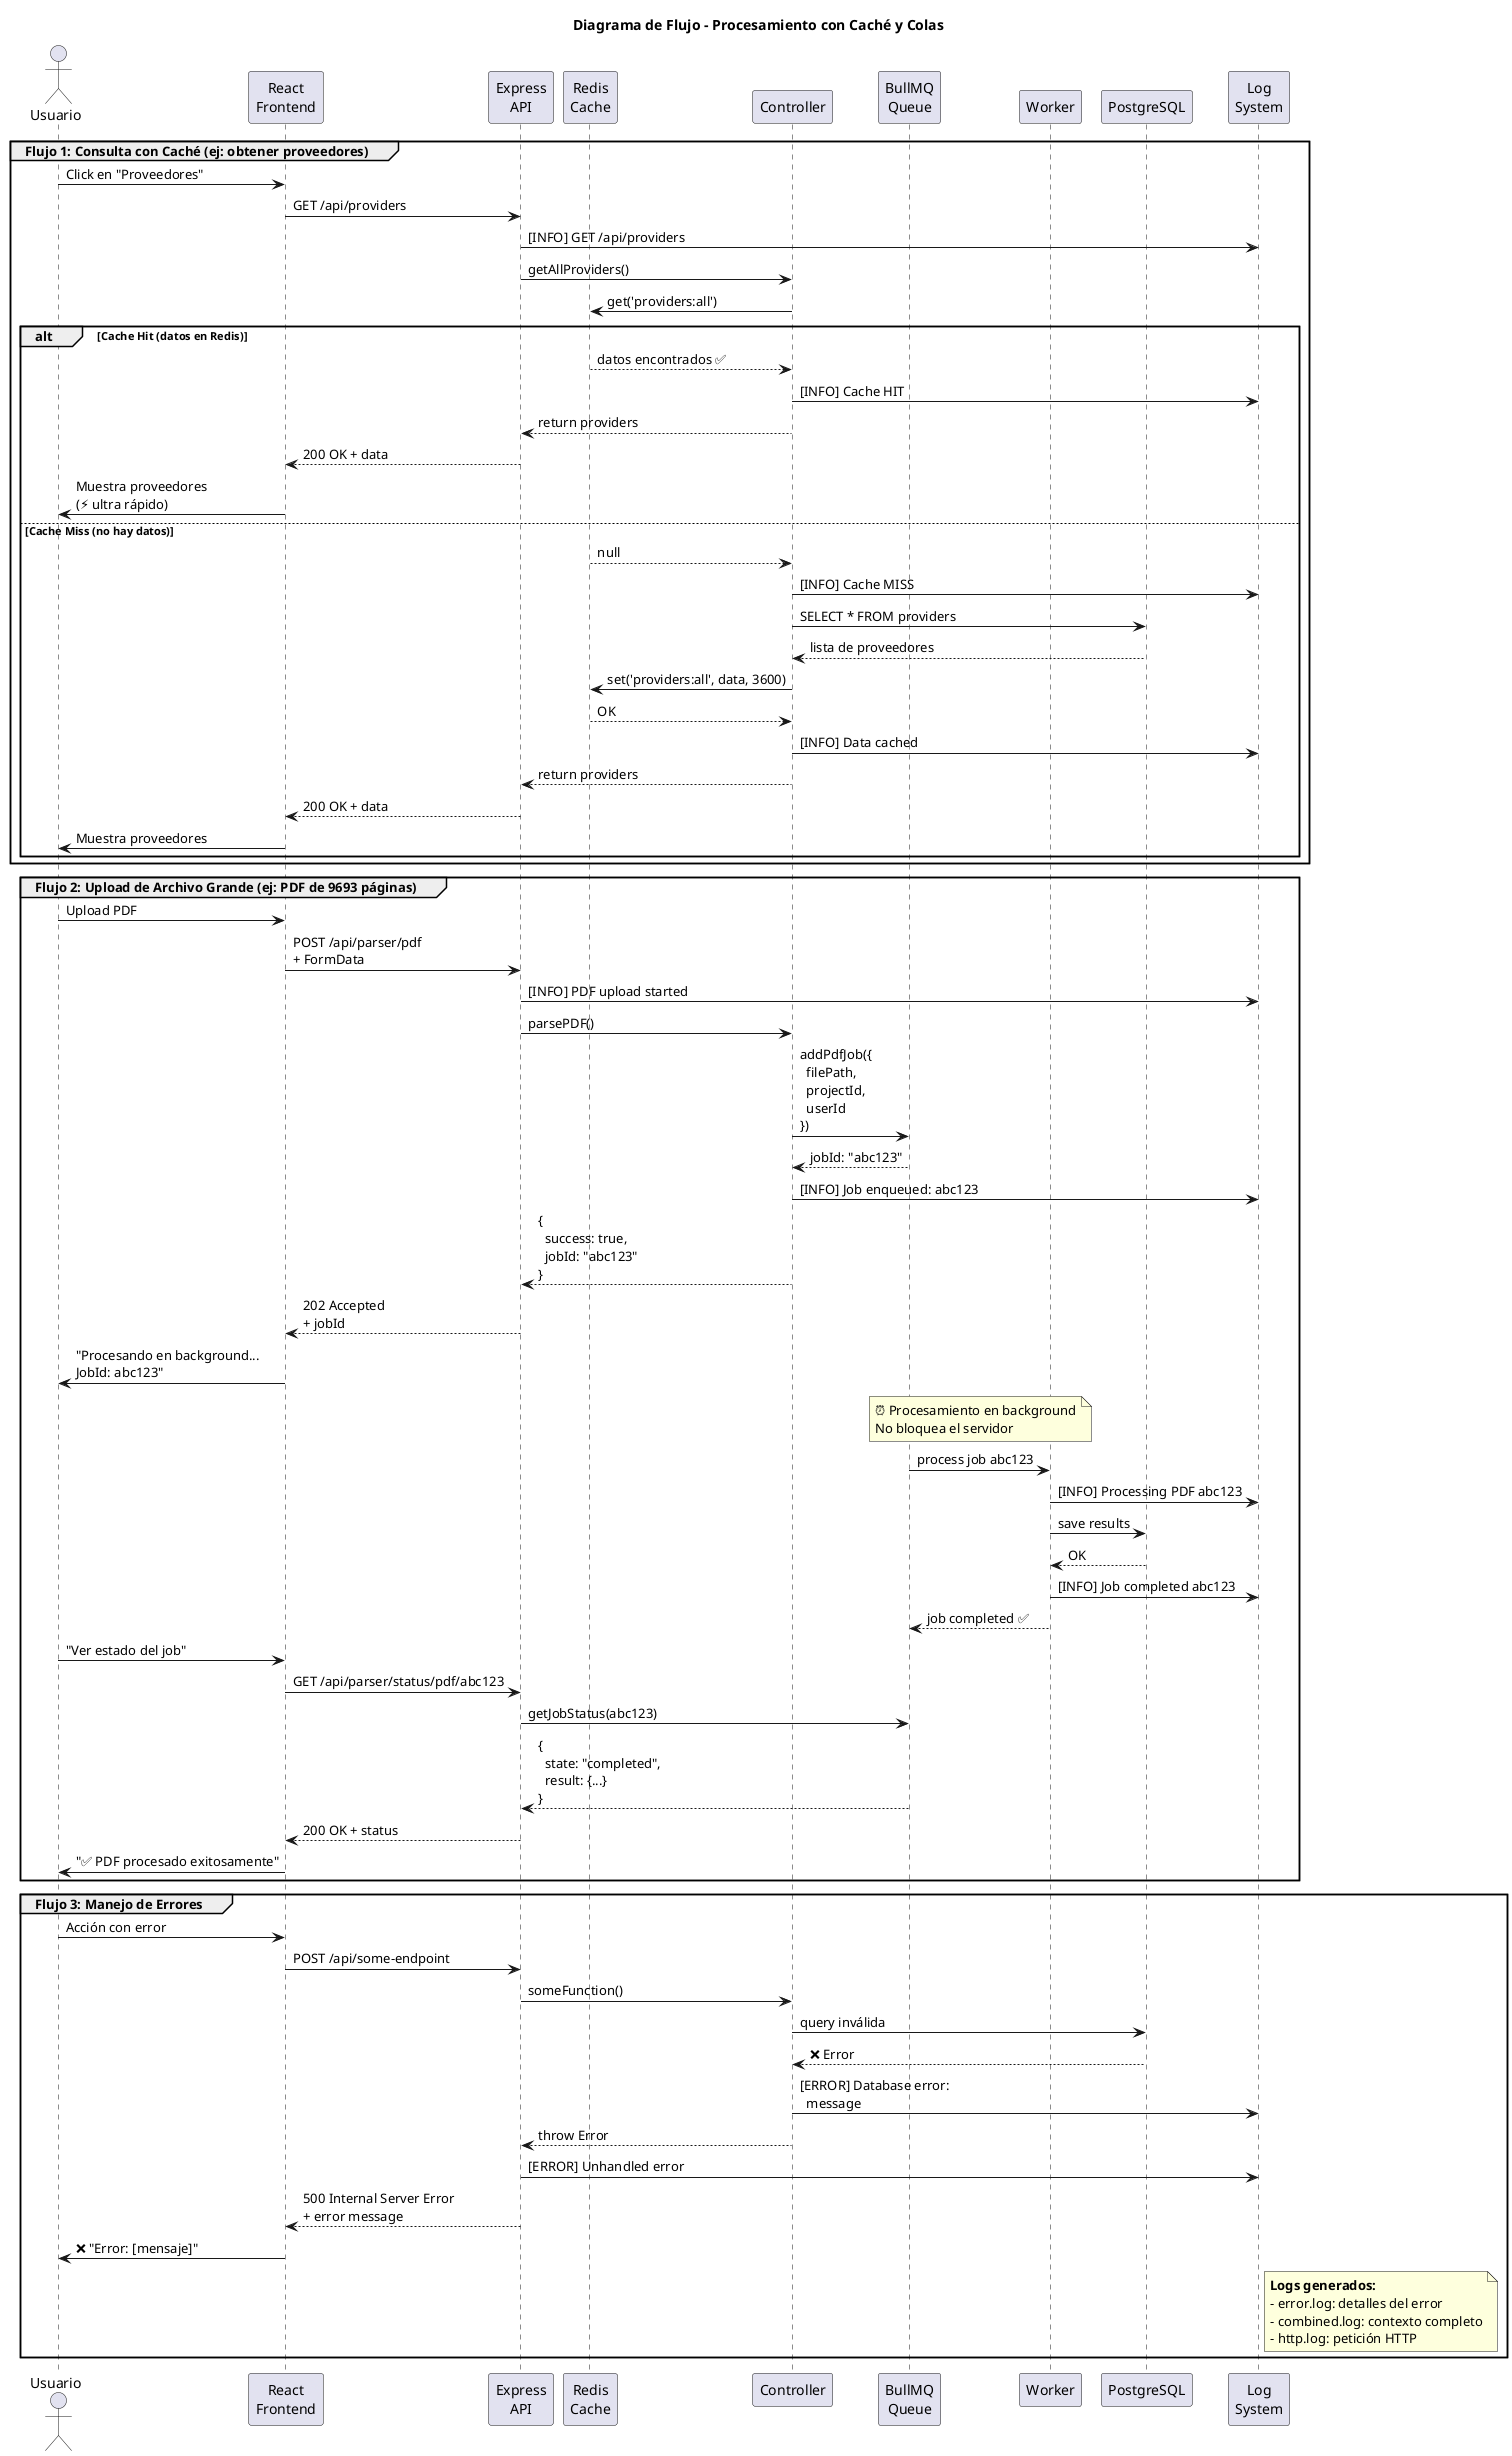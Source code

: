 @startuml
title Diagrama de Flujo - Procesamiento con Caché y Colas

actor Usuario
participant "React\nFrontend" as FE
participant "Express\nAPI" as API
participant "Redis\nCache" as Cache
participant "Controller" as Ctrl
participant "BullMQ\nQueue" as Queue
participant "Worker" as Work
participant "PostgreSQL" as DB
participant "Log\nSystem" as Log

' ==================== FLUJO 1: CONSULTA CON CACHÉ ====================
group Flujo 1: Consulta con Caché (ej: obtener proveedores)
  Usuario -> FE: Click en "Proveedores"
  FE -> API: GET /api/providers
  API -> Log: [INFO] GET /api/providers
  API -> Ctrl: getAllProviders()
  
  Ctrl -> Cache: get('providers:all')
  alt Cache Hit (datos en Redis)
    Cache --> Ctrl: datos encontrados ✅
    Ctrl -> Log: [INFO] Cache HIT
    Ctrl --> API: return providers
    API --> FE: 200 OK + data
    FE -> Usuario: Muestra proveedores\n(⚡ ultra rápido)
  else Cache Miss (no hay datos)
    Cache --> Ctrl: null
    Ctrl -> Log: [INFO] Cache MISS
    Ctrl -> DB: SELECT * FROM providers
    DB --> Ctrl: lista de proveedores
    Ctrl -> Cache: set('providers:all', data, 3600)
    Cache --> Ctrl: OK
    Ctrl -> Log: [INFO] Data cached
    Ctrl --> API: return providers
    API --> FE: 200 OK + data
    FE -> Usuario: Muestra proveedores
  end
end

' ==================== FLUJO 2: PROCESAMIENTO ASÍNCRONO ====================
group Flujo 2: Upload de Archivo Grande (ej: PDF de 9693 páginas)
  Usuario -> FE: Upload PDF
  FE -> API: POST /api/parser/pdf\n+ FormData
  API -> Log: [INFO] PDF upload started
  API -> Ctrl: parsePDF()
  
  Ctrl -> Queue: addPdfJob({\n  filePath,\n  projectId,\n  userId\n})
  Queue --> Ctrl: jobId: "abc123"
  
  Ctrl -> Log: [INFO] Job enqueued: abc123
  Ctrl --> API: {\n  success: true,\n  jobId: "abc123"\n}
  API --> FE: 202 Accepted\n+ jobId
  FE -> Usuario: "Procesando en background...\nJobId: abc123"
  
  note over Queue, Work
    ⏰ Procesamiento en background
    No bloquea el servidor
  end note
  
  Queue -> Work: process job abc123
  Work -> Log: [INFO] Processing PDF abc123
  Work -> DB: save results
  DB --> Work: OK
  Work -> Log: [INFO] Job completed abc123
  Work --> Queue: job completed ✅
  
  Usuario -> FE: "Ver estado del job"
  FE -> API: GET /api/parser/status/pdf/abc123
  API -> Queue: getJobStatus(abc123)
  Queue --> API: {\n  state: "completed",\n  result: {...}\n}
  API --> FE: 200 OK + status
  FE -> Usuario: "✅ PDF procesado exitosamente"
end

' ==================== FLUJO 3: ERROR HANDLING ====================
group Flujo 3: Manejo de Errores
  Usuario -> FE: Acción con error
  FE -> API: POST /api/some-endpoint
  API -> Ctrl: someFunction()
  
  Ctrl -> DB: query inválida
  DB --> Ctrl: ❌ Error
  
  Ctrl -> Log: [ERROR] Database error:\n  message
  Ctrl --> API: throw Error
  
  API -> Log: [ERROR] Unhandled error
  API --> FE: 500 Internal Server Error\n+ error message
  FE -> Usuario: ❌ "Error: [mensaje]"
  
  note right of Log
    **Logs generados:**
    - error.log: detalles del error
    - combined.log: contexto completo
    - http.log: petición HTTP
  end note
end

@enduml
